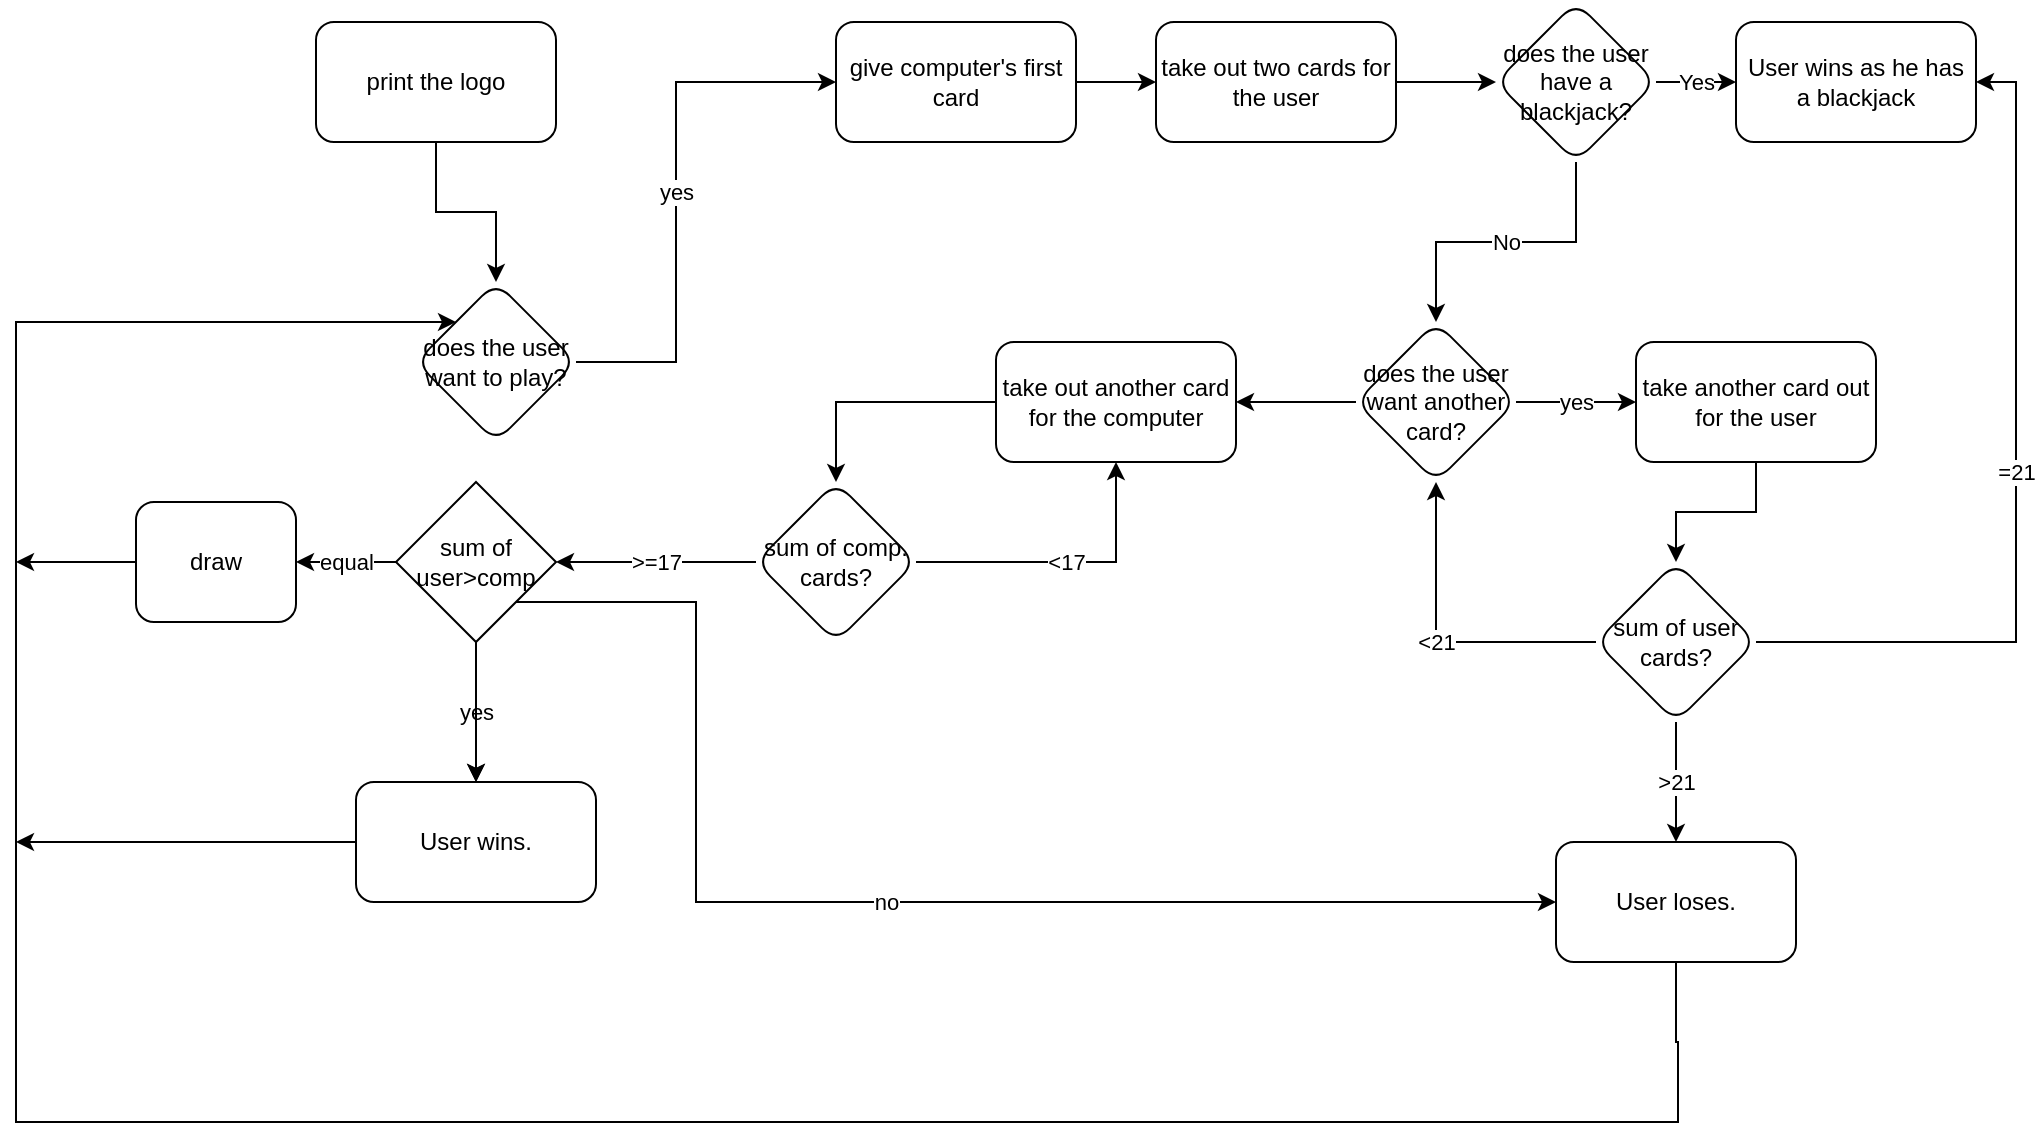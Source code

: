 <mxfile version="21.3.7" type="github">
  <diagram id="C5RBs43oDa-KdzZeNtuy" name="Page-1">
    <mxGraphModel dx="1827" dy="553" grid="1" gridSize="10" guides="1" tooltips="1" connect="1" arrows="1" fold="1" page="1" pageScale="1" pageWidth="827" pageHeight="1169" math="0" shadow="0">
      <root>
        <mxCell id="WIyWlLk6GJQsqaUBKTNV-0" />
        <mxCell id="WIyWlLk6GJQsqaUBKTNV-1" parent="WIyWlLk6GJQsqaUBKTNV-0" />
        <mxCell id="FnDUO-SiWB7u7NUl_ZWl-11" value="" style="edgeStyle=orthogonalEdgeStyle;rounded=0;orthogonalLoop=1;jettySize=auto;html=1;" edge="1" parent="WIyWlLk6GJQsqaUBKTNV-1" source="FnDUO-SiWB7u7NUl_ZWl-0" target="FnDUO-SiWB7u7NUl_ZWl-10">
          <mxGeometry relative="1" as="geometry" />
        </mxCell>
        <mxCell id="FnDUO-SiWB7u7NUl_ZWl-0" value="print the logo" style="rounded=1;whiteSpace=wrap;html=1;" vertex="1" parent="WIyWlLk6GJQsqaUBKTNV-1">
          <mxGeometry x="90" y="30" width="120" height="60" as="geometry" />
        </mxCell>
        <mxCell id="FnDUO-SiWB7u7NUl_ZWl-4" value="" style="edgeStyle=orthogonalEdgeStyle;rounded=0;orthogonalLoop=1;jettySize=auto;html=1;" edge="1" parent="WIyWlLk6GJQsqaUBKTNV-1" source="FnDUO-SiWB7u7NUl_ZWl-2" target="FnDUO-SiWB7u7NUl_ZWl-3">
          <mxGeometry relative="1" as="geometry" />
        </mxCell>
        <mxCell id="FnDUO-SiWB7u7NUl_ZWl-2" value="give computer&#39;s first card" style="rounded=1;whiteSpace=wrap;html=1;" vertex="1" parent="WIyWlLk6GJQsqaUBKTNV-1">
          <mxGeometry x="350" y="30" width="120" height="60" as="geometry" />
        </mxCell>
        <mxCell id="FnDUO-SiWB7u7NUl_ZWl-15" value="" style="edgeStyle=orthogonalEdgeStyle;rounded=0;orthogonalLoop=1;jettySize=auto;html=1;" edge="1" parent="WIyWlLk6GJQsqaUBKTNV-1" source="FnDUO-SiWB7u7NUl_ZWl-3" target="FnDUO-SiWB7u7NUl_ZWl-14">
          <mxGeometry relative="1" as="geometry" />
        </mxCell>
        <mxCell id="FnDUO-SiWB7u7NUl_ZWl-3" value="take out two cards for the user" style="whiteSpace=wrap;html=1;rounded=1;" vertex="1" parent="WIyWlLk6GJQsqaUBKTNV-1">
          <mxGeometry x="510" y="30" width="120" height="60" as="geometry" />
        </mxCell>
        <mxCell id="FnDUO-SiWB7u7NUl_ZWl-13" value="yes" style="edgeStyle=orthogonalEdgeStyle;rounded=0;orthogonalLoop=1;jettySize=auto;html=1;entryX=0;entryY=0.5;entryDx=0;entryDy=0;" edge="1" parent="WIyWlLk6GJQsqaUBKTNV-1" source="FnDUO-SiWB7u7NUl_ZWl-10" target="FnDUO-SiWB7u7NUl_ZWl-2">
          <mxGeometry relative="1" as="geometry">
            <Array as="points">
              <mxPoint x="270" y="200" />
              <mxPoint x="270" y="60" />
            </Array>
          </mxGeometry>
        </mxCell>
        <mxCell id="FnDUO-SiWB7u7NUl_ZWl-10" value="does the user want to play?" style="rhombus;whiteSpace=wrap;html=1;rounded=1;" vertex="1" parent="WIyWlLk6GJQsqaUBKTNV-1">
          <mxGeometry x="140" y="160" width="80" height="80" as="geometry" />
        </mxCell>
        <mxCell id="FnDUO-SiWB7u7NUl_ZWl-17" value="Yes" style="edgeStyle=orthogonalEdgeStyle;rounded=0;orthogonalLoop=1;jettySize=auto;html=1;" edge="1" parent="WIyWlLk6GJQsqaUBKTNV-1" source="FnDUO-SiWB7u7NUl_ZWl-14" target="FnDUO-SiWB7u7NUl_ZWl-16">
          <mxGeometry relative="1" as="geometry" />
        </mxCell>
        <mxCell id="FnDUO-SiWB7u7NUl_ZWl-21" value="No" style="edgeStyle=orthogonalEdgeStyle;rounded=0;orthogonalLoop=1;jettySize=auto;html=1;" edge="1" parent="WIyWlLk6GJQsqaUBKTNV-1" source="FnDUO-SiWB7u7NUl_ZWl-14" target="FnDUO-SiWB7u7NUl_ZWl-20">
          <mxGeometry relative="1" as="geometry" />
        </mxCell>
        <mxCell id="FnDUO-SiWB7u7NUl_ZWl-14" value="does the user have a blackjack?" style="rhombus;whiteSpace=wrap;html=1;rounded=1;" vertex="1" parent="WIyWlLk6GJQsqaUBKTNV-1">
          <mxGeometry x="680" y="20" width="80" height="80" as="geometry" />
        </mxCell>
        <mxCell id="FnDUO-SiWB7u7NUl_ZWl-16" value="User wins as he has a blackjack" style="whiteSpace=wrap;html=1;rounded=1;" vertex="1" parent="WIyWlLk6GJQsqaUBKTNV-1">
          <mxGeometry x="800" y="30" width="120" height="60" as="geometry" />
        </mxCell>
        <mxCell id="FnDUO-SiWB7u7NUl_ZWl-23" value="yes" style="edgeStyle=orthogonalEdgeStyle;rounded=0;orthogonalLoop=1;jettySize=auto;html=1;" edge="1" parent="WIyWlLk6GJQsqaUBKTNV-1" source="FnDUO-SiWB7u7NUl_ZWl-20" target="FnDUO-SiWB7u7NUl_ZWl-22">
          <mxGeometry relative="1" as="geometry" />
        </mxCell>
        <mxCell id="FnDUO-SiWB7u7NUl_ZWl-33" value="" style="edgeStyle=orthogonalEdgeStyle;rounded=0;orthogonalLoop=1;jettySize=auto;html=1;" edge="1" parent="WIyWlLk6GJQsqaUBKTNV-1" source="FnDUO-SiWB7u7NUl_ZWl-20" target="FnDUO-SiWB7u7NUl_ZWl-32">
          <mxGeometry relative="1" as="geometry" />
        </mxCell>
        <mxCell id="FnDUO-SiWB7u7NUl_ZWl-20" value="does the user want another card?" style="rhombus;whiteSpace=wrap;html=1;rounded=1;" vertex="1" parent="WIyWlLk6GJQsqaUBKTNV-1">
          <mxGeometry x="610" y="180" width="80" height="80" as="geometry" />
        </mxCell>
        <mxCell id="FnDUO-SiWB7u7NUl_ZWl-25" value="" style="edgeStyle=orthogonalEdgeStyle;rounded=0;orthogonalLoop=1;jettySize=auto;html=1;" edge="1" parent="WIyWlLk6GJQsqaUBKTNV-1" source="FnDUO-SiWB7u7NUl_ZWl-22" target="FnDUO-SiWB7u7NUl_ZWl-24">
          <mxGeometry relative="1" as="geometry" />
        </mxCell>
        <mxCell id="FnDUO-SiWB7u7NUl_ZWl-22" value="take another card out for the user" style="whiteSpace=wrap;html=1;rounded=1;" vertex="1" parent="WIyWlLk6GJQsqaUBKTNV-1">
          <mxGeometry x="750" y="190" width="120" height="60" as="geometry" />
        </mxCell>
        <mxCell id="FnDUO-SiWB7u7NUl_ZWl-27" value="&amp;gt;21" style="edgeStyle=orthogonalEdgeStyle;rounded=0;orthogonalLoop=1;jettySize=auto;html=1;" edge="1" parent="WIyWlLk6GJQsqaUBKTNV-1" source="FnDUO-SiWB7u7NUl_ZWl-24" target="FnDUO-SiWB7u7NUl_ZWl-26">
          <mxGeometry relative="1" as="geometry" />
        </mxCell>
        <mxCell id="FnDUO-SiWB7u7NUl_ZWl-28" value="=21" style="edgeStyle=orthogonalEdgeStyle;rounded=0;orthogonalLoop=1;jettySize=auto;html=1;entryX=1;entryY=0.5;entryDx=0;entryDy=0;" edge="1" parent="WIyWlLk6GJQsqaUBKTNV-1" source="FnDUO-SiWB7u7NUl_ZWl-24" target="FnDUO-SiWB7u7NUl_ZWl-16">
          <mxGeometry relative="1" as="geometry">
            <Array as="points">
              <mxPoint x="940" y="340" />
              <mxPoint x="940" y="60" />
            </Array>
          </mxGeometry>
        </mxCell>
        <mxCell id="FnDUO-SiWB7u7NUl_ZWl-31" value="&amp;lt;21" style="edgeStyle=orthogonalEdgeStyle;rounded=0;orthogonalLoop=1;jettySize=auto;html=1;entryX=0.5;entryY=1;entryDx=0;entryDy=0;" edge="1" parent="WIyWlLk6GJQsqaUBKTNV-1" source="FnDUO-SiWB7u7NUl_ZWl-24" target="FnDUO-SiWB7u7NUl_ZWl-20">
          <mxGeometry relative="1" as="geometry" />
        </mxCell>
        <mxCell id="FnDUO-SiWB7u7NUl_ZWl-24" value="sum of user cards?" style="rhombus;whiteSpace=wrap;html=1;rounded=1;" vertex="1" parent="WIyWlLk6GJQsqaUBKTNV-1">
          <mxGeometry x="730" y="300" width="80" height="80" as="geometry" />
        </mxCell>
        <mxCell id="FnDUO-SiWB7u7NUl_ZWl-51" style="edgeStyle=orthogonalEdgeStyle;rounded=0;orthogonalLoop=1;jettySize=auto;html=1;entryX=0;entryY=0;entryDx=0;entryDy=0;" edge="1" parent="WIyWlLk6GJQsqaUBKTNV-1" source="FnDUO-SiWB7u7NUl_ZWl-26" target="FnDUO-SiWB7u7NUl_ZWl-10">
          <mxGeometry relative="1" as="geometry">
            <mxPoint x="-60" y="180" as="targetPoint" />
            <Array as="points">
              <mxPoint x="770" y="540" />
              <mxPoint x="771" y="540" />
              <mxPoint x="771" y="580" />
              <mxPoint x="-60" y="580" />
              <mxPoint x="-60" y="180" />
            </Array>
          </mxGeometry>
        </mxCell>
        <mxCell id="FnDUO-SiWB7u7NUl_ZWl-26" value="User loses." style="whiteSpace=wrap;html=1;rounded=1;" vertex="1" parent="WIyWlLk6GJQsqaUBKTNV-1">
          <mxGeometry x="710" y="440" width="120" height="60" as="geometry" />
        </mxCell>
        <mxCell id="FnDUO-SiWB7u7NUl_ZWl-35" value="" style="edgeStyle=orthogonalEdgeStyle;rounded=0;orthogonalLoop=1;jettySize=auto;html=1;" edge="1" parent="WIyWlLk6GJQsqaUBKTNV-1" source="FnDUO-SiWB7u7NUl_ZWl-32" target="FnDUO-SiWB7u7NUl_ZWl-34">
          <mxGeometry relative="1" as="geometry" />
        </mxCell>
        <mxCell id="FnDUO-SiWB7u7NUl_ZWl-32" value="take out another card for the computer" style="whiteSpace=wrap;html=1;rounded=1;" vertex="1" parent="WIyWlLk6GJQsqaUBKTNV-1">
          <mxGeometry x="430" y="190" width="120" height="60" as="geometry" />
        </mxCell>
        <mxCell id="FnDUO-SiWB7u7NUl_ZWl-36" value="&amp;lt;17" style="edgeStyle=orthogonalEdgeStyle;rounded=0;orthogonalLoop=1;jettySize=auto;html=1;entryX=0.5;entryY=1;entryDx=0;entryDy=0;" edge="1" parent="WIyWlLk6GJQsqaUBKTNV-1" source="FnDUO-SiWB7u7NUl_ZWl-34" target="FnDUO-SiWB7u7NUl_ZWl-32">
          <mxGeometry relative="1" as="geometry" />
        </mxCell>
        <mxCell id="FnDUO-SiWB7u7NUl_ZWl-38" value="&amp;gt;=17" style="edgeStyle=orthogonalEdgeStyle;rounded=0;orthogonalLoop=1;jettySize=auto;html=1;entryX=1;entryY=0.5;entryDx=0;entryDy=0;" edge="1" parent="WIyWlLk6GJQsqaUBKTNV-1" source="FnDUO-SiWB7u7NUl_ZWl-34" target="FnDUO-SiWB7u7NUl_ZWl-40">
          <mxGeometry relative="1" as="geometry">
            <mxPoint x="240" y="300" as="targetPoint" />
          </mxGeometry>
        </mxCell>
        <mxCell id="FnDUO-SiWB7u7NUl_ZWl-34" value="sum of comp. cards?" style="rhombus;whiteSpace=wrap;html=1;rounded=1;" vertex="1" parent="WIyWlLk6GJQsqaUBKTNV-1">
          <mxGeometry x="310" y="260" width="80" height="80" as="geometry" />
        </mxCell>
        <mxCell id="FnDUO-SiWB7u7NUl_ZWl-46" value="yes" style="edgeStyle=orthogonalEdgeStyle;rounded=0;orthogonalLoop=1;jettySize=auto;html=1;" edge="1" parent="WIyWlLk6GJQsqaUBKTNV-1" source="FnDUO-SiWB7u7NUl_ZWl-40" target="FnDUO-SiWB7u7NUl_ZWl-45">
          <mxGeometry relative="1" as="geometry" />
        </mxCell>
        <mxCell id="FnDUO-SiWB7u7NUl_ZWl-47" style="edgeStyle=orthogonalEdgeStyle;rounded=0;orthogonalLoop=1;jettySize=auto;html=1;entryX=0.5;entryY=0;entryDx=0;entryDy=0;" edge="1" parent="WIyWlLk6GJQsqaUBKTNV-1" source="FnDUO-SiWB7u7NUl_ZWl-40" target="FnDUO-SiWB7u7NUl_ZWl-45">
          <mxGeometry relative="1" as="geometry" />
        </mxCell>
        <mxCell id="FnDUO-SiWB7u7NUl_ZWl-48" value="no" style="edgeStyle=orthogonalEdgeStyle;rounded=0;orthogonalLoop=1;jettySize=auto;html=1;exitX=1;exitY=1;exitDx=0;exitDy=0;entryX=0;entryY=0.5;entryDx=0;entryDy=0;" edge="1" parent="WIyWlLk6GJQsqaUBKTNV-1" source="FnDUO-SiWB7u7NUl_ZWl-40" target="FnDUO-SiWB7u7NUl_ZWl-26">
          <mxGeometry relative="1" as="geometry">
            <mxPoint x="280" y="491" as="targetPoint" />
            <Array as="points">
              <mxPoint x="280" y="320" />
              <mxPoint x="280" y="470" />
            </Array>
          </mxGeometry>
        </mxCell>
        <mxCell id="FnDUO-SiWB7u7NUl_ZWl-50" value="equal" style="edgeStyle=orthogonalEdgeStyle;rounded=0;orthogonalLoop=1;jettySize=auto;html=1;" edge="1" parent="WIyWlLk6GJQsqaUBKTNV-1" source="FnDUO-SiWB7u7NUl_ZWl-40" target="FnDUO-SiWB7u7NUl_ZWl-49">
          <mxGeometry relative="1" as="geometry" />
        </mxCell>
        <mxCell id="FnDUO-SiWB7u7NUl_ZWl-40" value="sum of user&amp;gt;comp" style="rhombus;whiteSpace=wrap;html=1;" vertex="1" parent="WIyWlLk6GJQsqaUBKTNV-1">
          <mxGeometry x="130" y="260" width="80" height="80" as="geometry" />
        </mxCell>
        <mxCell id="FnDUO-SiWB7u7NUl_ZWl-54" style="edgeStyle=orthogonalEdgeStyle;rounded=0;orthogonalLoop=1;jettySize=auto;html=1;" edge="1" parent="WIyWlLk6GJQsqaUBKTNV-1" source="FnDUO-SiWB7u7NUl_ZWl-45">
          <mxGeometry relative="1" as="geometry">
            <mxPoint x="-60" y="440" as="targetPoint" />
          </mxGeometry>
        </mxCell>
        <mxCell id="FnDUO-SiWB7u7NUl_ZWl-45" value="User wins." style="rounded=1;whiteSpace=wrap;html=1;" vertex="1" parent="WIyWlLk6GJQsqaUBKTNV-1">
          <mxGeometry x="110" y="410" width="120" height="60" as="geometry" />
        </mxCell>
        <mxCell id="FnDUO-SiWB7u7NUl_ZWl-53" style="edgeStyle=orthogonalEdgeStyle;rounded=0;orthogonalLoop=1;jettySize=auto;html=1;" edge="1" parent="WIyWlLk6GJQsqaUBKTNV-1" source="FnDUO-SiWB7u7NUl_ZWl-49">
          <mxGeometry relative="1" as="geometry">
            <mxPoint x="-60" y="300" as="targetPoint" />
          </mxGeometry>
        </mxCell>
        <mxCell id="FnDUO-SiWB7u7NUl_ZWl-49" value="draw" style="rounded=1;whiteSpace=wrap;html=1;" vertex="1" parent="WIyWlLk6GJQsqaUBKTNV-1">
          <mxGeometry y="270" width="80" height="60" as="geometry" />
        </mxCell>
      </root>
    </mxGraphModel>
  </diagram>
</mxfile>
